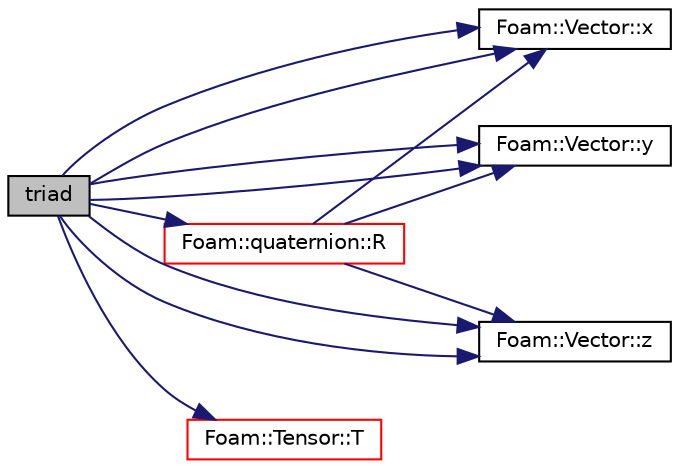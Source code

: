 digraph "triad"
{
  bgcolor="transparent";
  edge [fontname="Helvetica",fontsize="10",labelfontname="Helvetica",labelfontsize="10"];
  node [fontname="Helvetica",fontsize="10",shape=record];
  rankdir="LR";
  Node1 [label="triad",height=0.2,width=0.4,color="black", fillcolor="grey75", style="filled", fontcolor="black"];
  Node1 -> Node2 [color="midnightblue",fontsize="10",style="solid",fontname="Helvetica"];
  Node2 [label="Foam::quaternion::R",height=0.2,width=0.4,color="red",URL="$a02096.html#ae10a9e572a265c8a6b4e03646751082e",tooltip="The rotation tensor corresponding the quaternion. "];
  Node2 -> Node3 [color="midnightblue",fontsize="10",style="solid",fontname="Helvetica"];
  Node3 [label="Foam::Vector::x",height=0.2,width=0.4,color="black",URL="$a02886.html#aeb7dc4a97968c543f58f9c7082e55757"];
  Node2 -> Node4 [color="midnightblue",fontsize="10",style="solid",fontname="Helvetica"];
  Node4 [label="Foam::Vector::y",height=0.2,width=0.4,color="black",URL="$a02886.html#a77c00b469d89c23bd35d2eb236140f70"];
  Node2 -> Node5 [color="midnightblue",fontsize="10",style="solid",fontname="Helvetica"];
  Node5 [label="Foam::Vector::z",height=0.2,width=0.4,color="black",URL="$a02886.html#ac72a74f7dde9500927f63515c3f0a2f3"];
  Node1 -> Node6 [color="midnightblue",fontsize="10",style="solid",fontname="Helvetica"];
  Node6 [label="Foam::Tensor::T",height=0.2,width=0.4,color="red",URL="$a02639.html#a0dd17bc97098bb6f1bb7bdefec4dd56c",tooltip="Return transpose. "];
  Node1 -> Node3 [color="midnightblue",fontsize="10",style="solid",fontname="Helvetica"];
  Node1 -> Node3 [color="midnightblue",fontsize="10",style="solid",fontname="Helvetica"];
  Node1 -> Node4 [color="midnightblue",fontsize="10",style="solid",fontname="Helvetica"];
  Node1 -> Node4 [color="midnightblue",fontsize="10",style="solid",fontname="Helvetica"];
  Node1 -> Node5 [color="midnightblue",fontsize="10",style="solid",fontname="Helvetica"];
  Node1 -> Node5 [color="midnightblue",fontsize="10",style="solid",fontname="Helvetica"];
}
